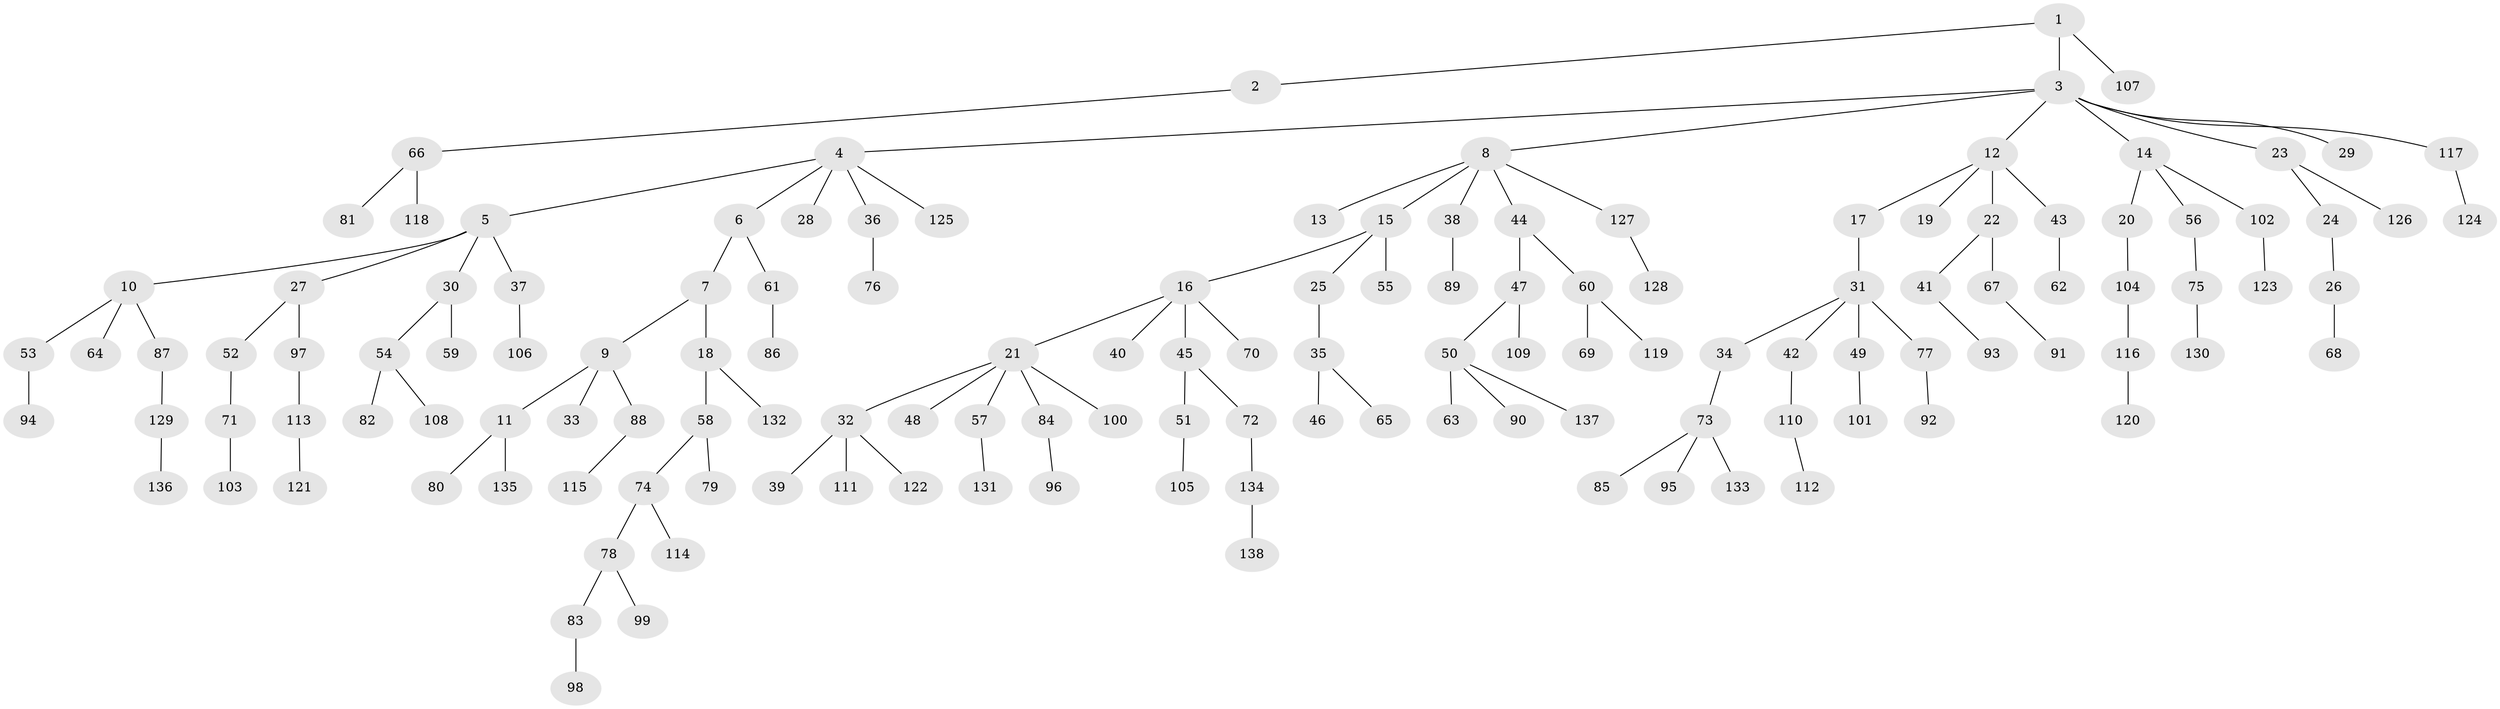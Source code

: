 // Generated by graph-tools (version 1.1) at 2025/02/03/09/25 03:02:17]
// undirected, 138 vertices, 137 edges
graph export_dot {
graph [start="1"]
  node [color=gray90,style=filled];
  1;
  2;
  3;
  4;
  5;
  6;
  7;
  8;
  9;
  10;
  11;
  12;
  13;
  14;
  15;
  16;
  17;
  18;
  19;
  20;
  21;
  22;
  23;
  24;
  25;
  26;
  27;
  28;
  29;
  30;
  31;
  32;
  33;
  34;
  35;
  36;
  37;
  38;
  39;
  40;
  41;
  42;
  43;
  44;
  45;
  46;
  47;
  48;
  49;
  50;
  51;
  52;
  53;
  54;
  55;
  56;
  57;
  58;
  59;
  60;
  61;
  62;
  63;
  64;
  65;
  66;
  67;
  68;
  69;
  70;
  71;
  72;
  73;
  74;
  75;
  76;
  77;
  78;
  79;
  80;
  81;
  82;
  83;
  84;
  85;
  86;
  87;
  88;
  89;
  90;
  91;
  92;
  93;
  94;
  95;
  96;
  97;
  98;
  99;
  100;
  101;
  102;
  103;
  104;
  105;
  106;
  107;
  108;
  109;
  110;
  111;
  112;
  113;
  114;
  115;
  116;
  117;
  118;
  119;
  120;
  121;
  122;
  123;
  124;
  125;
  126;
  127;
  128;
  129;
  130;
  131;
  132;
  133;
  134;
  135;
  136;
  137;
  138;
  1 -- 2;
  1 -- 3;
  1 -- 107;
  2 -- 66;
  3 -- 4;
  3 -- 8;
  3 -- 12;
  3 -- 14;
  3 -- 23;
  3 -- 29;
  3 -- 117;
  4 -- 5;
  4 -- 6;
  4 -- 28;
  4 -- 36;
  4 -- 125;
  5 -- 10;
  5 -- 27;
  5 -- 30;
  5 -- 37;
  6 -- 7;
  6 -- 61;
  7 -- 9;
  7 -- 18;
  8 -- 13;
  8 -- 15;
  8 -- 38;
  8 -- 44;
  8 -- 127;
  9 -- 11;
  9 -- 33;
  9 -- 88;
  10 -- 53;
  10 -- 64;
  10 -- 87;
  11 -- 80;
  11 -- 135;
  12 -- 17;
  12 -- 19;
  12 -- 22;
  12 -- 43;
  14 -- 20;
  14 -- 56;
  14 -- 102;
  15 -- 16;
  15 -- 25;
  15 -- 55;
  16 -- 21;
  16 -- 40;
  16 -- 45;
  16 -- 70;
  17 -- 31;
  18 -- 58;
  18 -- 132;
  20 -- 104;
  21 -- 32;
  21 -- 48;
  21 -- 57;
  21 -- 84;
  21 -- 100;
  22 -- 41;
  22 -- 67;
  23 -- 24;
  23 -- 126;
  24 -- 26;
  25 -- 35;
  26 -- 68;
  27 -- 52;
  27 -- 97;
  30 -- 54;
  30 -- 59;
  31 -- 34;
  31 -- 42;
  31 -- 49;
  31 -- 77;
  32 -- 39;
  32 -- 111;
  32 -- 122;
  34 -- 73;
  35 -- 46;
  35 -- 65;
  36 -- 76;
  37 -- 106;
  38 -- 89;
  41 -- 93;
  42 -- 110;
  43 -- 62;
  44 -- 47;
  44 -- 60;
  45 -- 51;
  45 -- 72;
  47 -- 50;
  47 -- 109;
  49 -- 101;
  50 -- 63;
  50 -- 90;
  50 -- 137;
  51 -- 105;
  52 -- 71;
  53 -- 94;
  54 -- 82;
  54 -- 108;
  56 -- 75;
  57 -- 131;
  58 -- 74;
  58 -- 79;
  60 -- 69;
  60 -- 119;
  61 -- 86;
  66 -- 81;
  66 -- 118;
  67 -- 91;
  71 -- 103;
  72 -- 134;
  73 -- 85;
  73 -- 95;
  73 -- 133;
  74 -- 78;
  74 -- 114;
  75 -- 130;
  77 -- 92;
  78 -- 83;
  78 -- 99;
  83 -- 98;
  84 -- 96;
  87 -- 129;
  88 -- 115;
  97 -- 113;
  102 -- 123;
  104 -- 116;
  110 -- 112;
  113 -- 121;
  116 -- 120;
  117 -- 124;
  127 -- 128;
  129 -- 136;
  134 -- 138;
}

